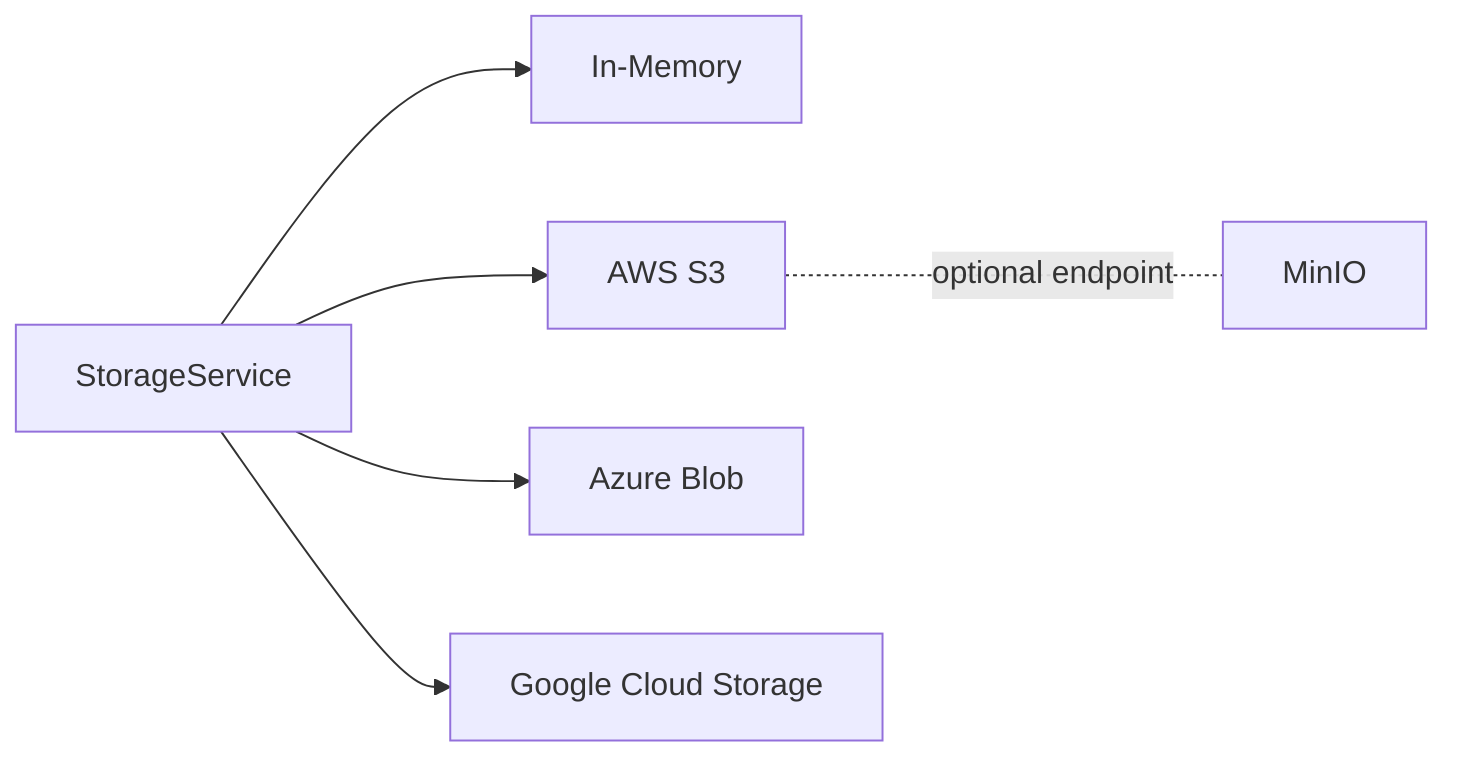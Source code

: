 flowchart LR
  App[StorageService]
  App --> Mem[In-Memory]
  App --> S3[AWS S3]
  App --> Azure[Azure Blob]
  App --> GCS[Google Cloud Storage]
  S3 -. optional endpoint .- MinIO[MinIO]